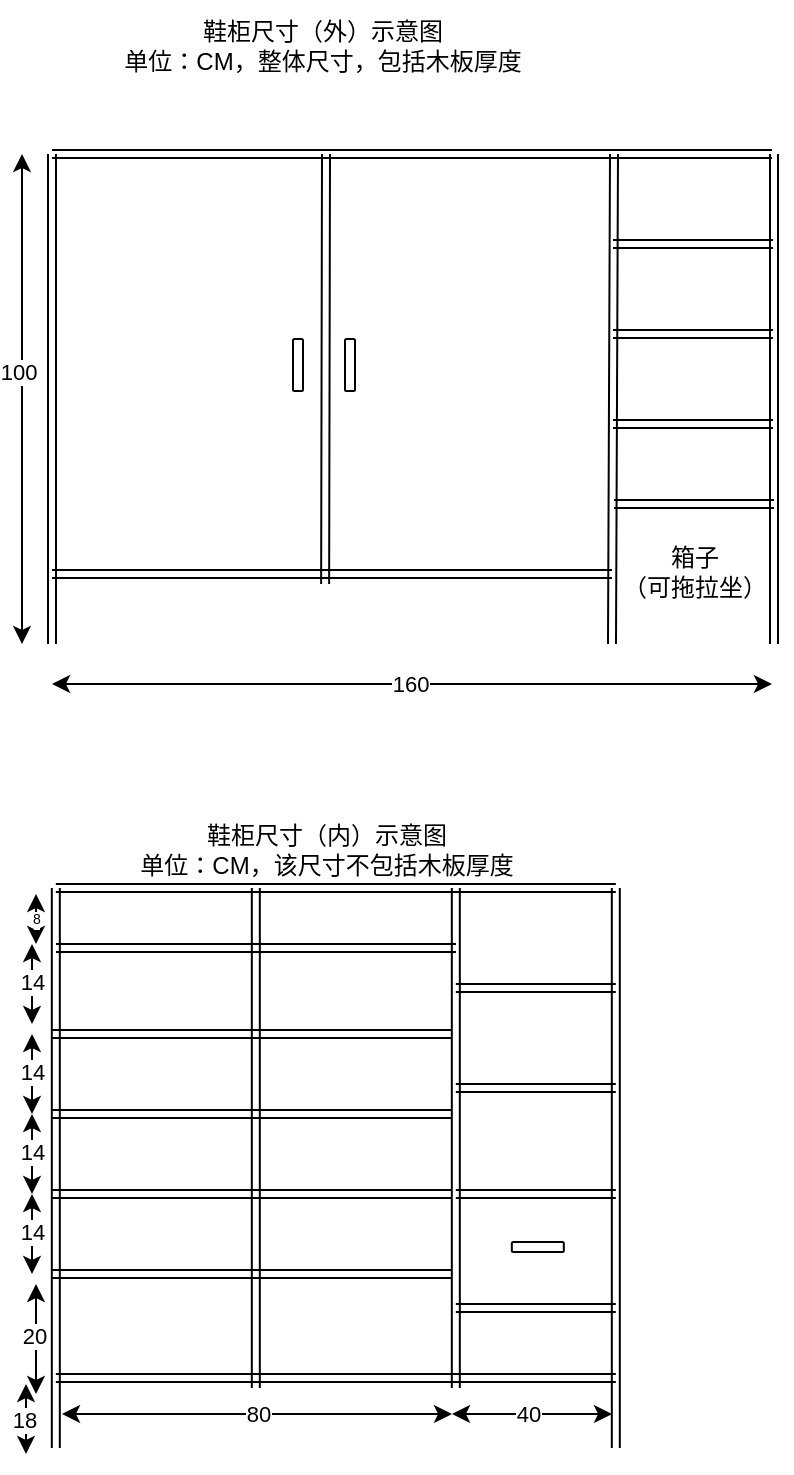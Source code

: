 <mxfile version="26.0.16">
  <diagram name="第 1 页" id="SgOGS0mJxwg2nIIm9jTP">
    <mxGraphModel dx="989" dy="509" grid="1" gridSize="5" guides="1" tooltips="1" connect="1" arrows="1" fold="1" page="1" pageScale="1" pageWidth="827" pageHeight="1169" math="0" shadow="0">
      <root>
        <mxCell id="0" />
        <mxCell id="1" parent="0" />
        <mxCell id="tlXR0ImK2c8rhLXpDkq9-10" value="" style="endArrow=classic;startArrow=classic;html=1;rounded=0;" edge="1" parent="1">
          <mxGeometry width="50" height="50" relative="1" as="geometry">
            <mxPoint x="45" y="330" as="sourcePoint" />
            <mxPoint x="45" y="85" as="targetPoint" />
          </mxGeometry>
        </mxCell>
        <mxCell id="tlXR0ImK2c8rhLXpDkq9-102" value="100" style="edgeLabel;html=1;align=center;verticalAlign=middle;resizable=0;points=[];" vertex="1" connectable="0" parent="tlXR0ImK2c8rhLXpDkq9-10">
          <mxGeometry x="0.111" y="2" relative="1" as="geometry">
            <mxPoint as="offset" />
          </mxGeometry>
        </mxCell>
        <mxCell id="tlXR0ImK2c8rhLXpDkq9-18" value="鞋柜尺寸（外）示意图&lt;br&gt;单位：CM，整体尺寸，包括木板厚度" style="text;html=1;align=center;verticalAlign=middle;resizable=0;points=[];autosize=1;strokeColor=none;fillColor=none;" vertex="1" parent="1">
          <mxGeometry x="85" y="8" width="220" height="45" as="geometry" />
        </mxCell>
        <mxCell id="tlXR0ImK2c8rhLXpDkq9-19" value="" style="shape=link;html=1;rounded=0;" edge="1" parent="1">
          <mxGeometry width="100" relative="1" as="geometry">
            <mxPoint x="60" y="330" as="sourcePoint" />
            <mxPoint x="60" y="85" as="targetPoint" />
          </mxGeometry>
        </mxCell>
        <mxCell id="tlXR0ImK2c8rhLXpDkq9-20" value="" style="shape=link;html=1;rounded=0;" edge="1" parent="1">
          <mxGeometry width="100" relative="1" as="geometry">
            <mxPoint x="421" y="330" as="sourcePoint" />
            <mxPoint x="421" y="85" as="targetPoint" />
          </mxGeometry>
        </mxCell>
        <mxCell id="tlXR0ImK2c8rhLXpDkq9-21" value="" style="shape=link;html=1;rounded=0;" edge="1" parent="1">
          <mxGeometry width="100" relative="1" as="geometry">
            <mxPoint x="420" y="85" as="sourcePoint" />
            <mxPoint x="60" y="85" as="targetPoint" />
          </mxGeometry>
        </mxCell>
        <mxCell id="tlXR0ImK2c8rhLXpDkq9-23" value="" style="shape=link;html=1;rounded=0;" edge="1" parent="1">
          <mxGeometry width="100" relative="1" as="geometry">
            <mxPoint x="340" y="295" as="sourcePoint" />
            <mxPoint x="60" y="295" as="targetPoint" />
          </mxGeometry>
        </mxCell>
        <mxCell id="tlXR0ImK2c8rhLXpDkq9-24" value="" style="endArrow=classic;startArrow=classic;html=1;rounded=0;" edge="1" parent="1">
          <mxGeometry width="50" height="50" relative="1" as="geometry">
            <mxPoint x="60" y="350" as="sourcePoint" />
            <mxPoint x="420" y="350" as="targetPoint" />
          </mxGeometry>
        </mxCell>
        <mxCell id="tlXR0ImK2c8rhLXpDkq9-105" value="160" style="edgeLabel;html=1;align=center;verticalAlign=middle;resizable=0;points=[];" vertex="1" connectable="0" parent="tlXR0ImK2c8rhLXpDkq9-24">
          <mxGeometry x="-0.008" relative="1" as="geometry">
            <mxPoint as="offset" />
          </mxGeometry>
        </mxCell>
        <mxCell id="tlXR0ImK2c8rhLXpDkq9-28" value="" style="shape=link;html=1;rounded=0;" edge="1" parent="1">
          <mxGeometry width="100" relative="1" as="geometry">
            <mxPoint x="340" y="330" as="sourcePoint" />
            <mxPoint x="341" y="85" as="targetPoint" />
          </mxGeometry>
        </mxCell>
        <mxCell id="tlXR0ImK2c8rhLXpDkq9-29" value="" style="shape=link;html=1;rounded=0;" edge="1" parent="1">
          <mxGeometry width="100" relative="1" as="geometry">
            <mxPoint x="196.57" y="300" as="sourcePoint" />
            <mxPoint x="197" y="85" as="targetPoint" />
          </mxGeometry>
        </mxCell>
        <mxCell id="tlXR0ImK2c8rhLXpDkq9-30" value="" style="shape=link;html=1;rounded=0;" edge="1" parent="1">
          <mxGeometry width="100" relative="1" as="geometry">
            <mxPoint x="420.5" y="130" as="sourcePoint" />
            <mxPoint x="340.5" y="130" as="targetPoint" />
          </mxGeometry>
        </mxCell>
        <mxCell id="tlXR0ImK2c8rhLXpDkq9-31" value="" style="shape=link;html=1;rounded=0;" edge="1" parent="1">
          <mxGeometry width="100" relative="1" as="geometry">
            <mxPoint x="420.5" y="175" as="sourcePoint" />
            <mxPoint x="340.5" y="175" as="targetPoint" />
          </mxGeometry>
        </mxCell>
        <mxCell id="tlXR0ImK2c8rhLXpDkq9-32" value="" style="shape=link;html=1;rounded=0;" edge="1" parent="1">
          <mxGeometry width="100" relative="1" as="geometry">
            <mxPoint x="421" y="260" as="sourcePoint" />
            <mxPoint x="341" y="260" as="targetPoint" />
          </mxGeometry>
        </mxCell>
        <mxCell id="tlXR0ImK2c8rhLXpDkq9-33" value="" style="shape=link;html=1;rounded=0;" edge="1" parent="1">
          <mxGeometry width="100" relative="1" as="geometry">
            <mxPoint x="420.5" y="220" as="sourcePoint" />
            <mxPoint x="340.5" y="220" as="targetPoint" />
          </mxGeometry>
        </mxCell>
        <mxCell id="tlXR0ImK2c8rhLXpDkq9-40" value="" style="endArrow=classic;startArrow=classic;html=1;rounded=0;" edge="1" parent="1">
          <mxGeometry width="50" height="50" relative="1" as="geometry">
            <mxPoint x="50" y="605" as="sourcePoint" />
            <mxPoint x="50" y="565" as="targetPoint" />
          </mxGeometry>
        </mxCell>
        <mxCell id="tlXR0ImK2c8rhLXpDkq9-71" value="14" style="edgeLabel;html=1;align=center;verticalAlign=middle;resizable=0;points=[];" vertex="1" connectable="0" parent="tlXR0ImK2c8rhLXpDkq9-40">
          <mxGeometry x="0.06" relative="1" as="geometry">
            <mxPoint as="offset" />
          </mxGeometry>
        </mxCell>
        <mxCell id="tlXR0ImK2c8rhLXpDkq9-42" value="鞋柜尺寸（内）示意图&lt;br&gt;单位：CM，该尺寸不包括木板厚度" style="text;html=1;align=center;verticalAlign=middle;resizable=0;points=[];autosize=1;strokeColor=none;fillColor=none;" vertex="1" parent="1">
          <mxGeometry x="91.91" y="410" width="210" height="45" as="geometry" />
        </mxCell>
        <mxCell id="tlXR0ImK2c8rhLXpDkq9-43" value="" style="shape=link;html=1;rounded=0;" edge="1" parent="1">
          <mxGeometry width="100" relative="1" as="geometry">
            <mxPoint x="61.91" y="732" as="sourcePoint" />
            <mxPoint x="61.91" y="452" as="targetPoint" />
          </mxGeometry>
        </mxCell>
        <mxCell id="tlXR0ImK2c8rhLXpDkq9-44" value="" style="shape=link;html=1;rounded=0;" edge="1" parent="1">
          <mxGeometry width="100" relative="1" as="geometry">
            <mxPoint x="341.91" y="732" as="sourcePoint" />
            <mxPoint x="341.91" y="452" as="targetPoint" />
          </mxGeometry>
        </mxCell>
        <mxCell id="tlXR0ImK2c8rhLXpDkq9-45" value="" style="shape=link;html=1;rounded=0;" edge="1" parent="1">
          <mxGeometry width="100" relative="1" as="geometry">
            <mxPoint x="341.91" y="452" as="sourcePoint" />
            <mxPoint x="61.91" y="452" as="targetPoint" />
          </mxGeometry>
        </mxCell>
        <mxCell id="tlXR0ImK2c8rhLXpDkq9-47" value="" style="shape=link;html=1;rounded=0;" edge="1" parent="1">
          <mxGeometry width="100" relative="1" as="geometry">
            <mxPoint x="341.91" y="697" as="sourcePoint" />
            <mxPoint x="61.91" y="697" as="targetPoint" />
          </mxGeometry>
        </mxCell>
        <mxCell id="tlXR0ImK2c8rhLXpDkq9-50" value="" style="shape=link;html=1;rounded=0;" edge="1" parent="1">
          <mxGeometry width="100" relative="1" as="geometry">
            <mxPoint x="261.91" y="702" as="sourcePoint" />
            <mxPoint x="261.91" y="452" as="targetPoint" />
          </mxGeometry>
        </mxCell>
        <mxCell id="tlXR0ImK2c8rhLXpDkq9-51" value="" style="shape=link;html=1;rounded=0;" edge="1" parent="1">
          <mxGeometry width="100" relative="1" as="geometry">
            <mxPoint x="161.91" y="702" as="sourcePoint" />
            <mxPoint x="161.91" y="452" as="targetPoint" />
          </mxGeometry>
        </mxCell>
        <mxCell id="tlXR0ImK2c8rhLXpDkq9-52" value="" style="shape=link;html=1;rounded=0;" edge="1" parent="1">
          <mxGeometry width="100" relative="1" as="geometry">
            <mxPoint x="341.91" y="502" as="sourcePoint" />
            <mxPoint x="261.91" y="502" as="targetPoint" />
          </mxGeometry>
        </mxCell>
        <mxCell id="tlXR0ImK2c8rhLXpDkq9-53" value="" style="shape=link;html=1;rounded=0;" edge="1" parent="1">
          <mxGeometry width="100" relative="1" as="geometry">
            <mxPoint x="341.91" y="552" as="sourcePoint" />
            <mxPoint x="261.91" y="552" as="targetPoint" />
          </mxGeometry>
        </mxCell>
        <mxCell id="tlXR0ImK2c8rhLXpDkq9-54" value="" style="shape=link;html=1;rounded=0;" edge="1" parent="1">
          <mxGeometry width="100" relative="1" as="geometry">
            <mxPoint x="341.91" y="662" as="sourcePoint" />
            <mxPoint x="261.91" y="662" as="targetPoint" />
          </mxGeometry>
        </mxCell>
        <mxCell id="tlXR0ImK2c8rhLXpDkq9-55" value="" style="shape=link;html=1;rounded=0;" edge="1" parent="1">
          <mxGeometry width="100" relative="1" as="geometry">
            <mxPoint x="341.91" y="605" as="sourcePoint" />
            <mxPoint x="261.91" y="605" as="targetPoint" />
          </mxGeometry>
        </mxCell>
        <mxCell id="tlXR0ImK2c8rhLXpDkq9-56" value="" style="rounded=1;whiteSpace=wrap;html=1;" vertex="1" parent="1">
          <mxGeometry x="289.91" y="629" width="26" height="5" as="geometry" />
        </mxCell>
        <mxCell id="tlXR0ImK2c8rhLXpDkq9-57" value="" style="shape=link;html=1;rounded=0;" edge="1" parent="1">
          <mxGeometry width="100" relative="1" as="geometry">
            <mxPoint x="260" y="645" as="sourcePoint" />
            <mxPoint x="60" y="645" as="targetPoint" />
          </mxGeometry>
        </mxCell>
        <mxCell id="tlXR0ImK2c8rhLXpDkq9-60" value="" style="endArrow=classic;startArrow=classic;html=1;rounded=0;" edge="1" parent="1">
          <mxGeometry width="50" height="50" relative="1" as="geometry">
            <mxPoint x="47" y="735" as="sourcePoint" />
            <mxPoint x="47" y="700" as="targetPoint" />
          </mxGeometry>
        </mxCell>
        <mxCell id="tlXR0ImK2c8rhLXpDkq9-62" value="18" style="edgeLabel;html=1;align=center;verticalAlign=middle;resizable=0;points=[];" vertex="1" connectable="0" parent="tlXR0ImK2c8rhLXpDkq9-60">
          <mxGeometry x="0.006" relative="1" as="geometry">
            <mxPoint x="-1" as="offset" />
          </mxGeometry>
        </mxCell>
        <mxCell id="tlXR0ImK2c8rhLXpDkq9-63" value="" style="shape=link;html=1;rounded=0;" edge="1" parent="1">
          <mxGeometry width="100" relative="1" as="geometry">
            <mxPoint x="262" y="482" as="sourcePoint" />
            <mxPoint x="62" y="482" as="targetPoint" />
          </mxGeometry>
        </mxCell>
        <mxCell id="tlXR0ImK2c8rhLXpDkq9-64" value="" style="endArrow=classic;startArrow=classic;html=1;rounded=0;" edge="1" parent="1">
          <mxGeometry width="50" height="50" relative="1" as="geometry">
            <mxPoint x="52" y="480" as="sourcePoint" />
            <mxPoint x="52" y="455" as="targetPoint" />
          </mxGeometry>
        </mxCell>
        <mxCell id="tlXR0ImK2c8rhLXpDkq9-66" value="8" style="edgeLabel;html=1;align=center;verticalAlign=middle;resizable=0;points=[];fontSize=7;" vertex="1" connectable="0" parent="tlXR0ImK2c8rhLXpDkq9-64">
          <mxGeometry x="0.04" relative="1" as="geometry">
            <mxPoint y="1" as="offset" />
          </mxGeometry>
        </mxCell>
        <mxCell id="tlXR0ImK2c8rhLXpDkq9-67" value="" style="shape=link;html=1;rounded=0;" edge="1" parent="1">
          <mxGeometry width="100" relative="1" as="geometry">
            <mxPoint x="260" y="605" as="sourcePoint" />
            <mxPoint x="60" y="605" as="targetPoint" />
          </mxGeometry>
        </mxCell>
        <mxCell id="tlXR0ImK2c8rhLXpDkq9-68" value="" style="shape=link;html=1;rounded=0;" edge="1" parent="1">
          <mxGeometry width="100" relative="1" as="geometry">
            <mxPoint x="260" y="565" as="sourcePoint" />
            <mxPoint x="60" y="565" as="targetPoint" />
          </mxGeometry>
        </mxCell>
        <mxCell id="tlXR0ImK2c8rhLXpDkq9-69" value="" style="endArrow=classic;startArrow=classic;html=1;rounded=0;" edge="1" parent="1">
          <mxGeometry width="50" height="50" relative="1" as="geometry">
            <mxPoint x="52" y="705" as="sourcePoint" />
            <mxPoint x="52" y="650" as="targetPoint" />
          </mxGeometry>
        </mxCell>
        <mxCell id="tlXR0ImK2c8rhLXpDkq9-70" value="20" style="edgeLabel;html=1;align=center;verticalAlign=middle;resizable=0;points=[];" vertex="1" connectable="0" parent="tlXR0ImK2c8rhLXpDkq9-69">
          <mxGeometry x="0.069" y="1" relative="1" as="geometry">
            <mxPoint as="offset" />
          </mxGeometry>
        </mxCell>
        <mxCell id="tlXR0ImK2c8rhLXpDkq9-72" value="" style="endArrow=classic;startArrow=classic;html=1;rounded=0;" edge="1" parent="1">
          <mxGeometry width="50" height="50" relative="1" as="geometry">
            <mxPoint x="50" y="645" as="sourcePoint" />
            <mxPoint x="50" y="605" as="targetPoint" />
          </mxGeometry>
        </mxCell>
        <mxCell id="tlXR0ImK2c8rhLXpDkq9-73" value="14" style="edgeLabel;html=1;align=center;verticalAlign=middle;resizable=0;points=[];" vertex="1" connectable="0" parent="tlXR0ImK2c8rhLXpDkq9-72">
          <mxGeometry x="0.06" relative="1" as="geometry">
            <mxPoint as="offset" />
          </mxGeometry>
        </mxCell>
        <mxCell id="tlXR0ImK2c8rhLXpDkq9-74" value="" style="shape=link;html=1;rounded=0;" edge="1" parent="1">
          <mxGeometry width="100" relative="1" as="geometry">
            <mxPoint x="260" y="525" as="sourcePoint" />
            <mxPoint x="60" y="525" as="targetPoint" />
          </mxGeometry>
        </mxCell>
        <mxCell id="tlXR0ImK2c8rhLXpDkq9-75" value="" style="endArrow=classic;startArrow=classic;html=1;rounded=0;" edge="1" parent="1">
          <mxGeometry width="50" height="50" relative="1" as="geometry">
            <mxPoint x="50" y="565" as="sourcePoint" />
            <mxPoint x="50" y="525" as="targetPoint" />
          </mxGeometry>
        </mxCell>
        <mxCell id="tlXR0ImK2c8rhLXpDkq9-76" value="14" style="edgeLabel;html=1;align=center;verticalAlign=middle;resizable=0;points=[];" vertex="1" connectable="0" parent="tlXR0ImK2c8rhLXpDkq9-75">
          <mxGeometry x="0.06" relative="1" as="geometry">
            <mxPoint as="offset" />
          </mxGeometry>
        </mxCell>
        <mxCell id="tlXR0ImK2c8rhLXpDkq9-77" value="" style="endArrow=classic;startArrow=classic;html=1;rounded=0;" edge="1" parent="1">
          <mxGeometry width="50" height="50" relative="1" as="geometry">
            <mxPoint x="260" y="715" as="sourcePoint" />
            <mxPoint x="340" y="715" as="targetPoint" />
          </mxGeometry>
        </mxCell>
        <mxCell id="tlXR0ImK2c8rhLXpDkq9-79" value="40" style="edgeLabel;html=1;align=center;verticalAlign=middle;resizable=0;points=[];" vertex="1" connectable="0" parent="tlXR0ImK2c8rhLXpDkq9-77">
          <mxGeometry x="-0.053" relative="1" as="geometry">
            <mxPoint as="offset" />
          </mxGeometry>
        </mxCell>
        <mxCell id="tlXR0ImK2c8rhLXpDkq9-80" value="" style="endArrow=classic;startArrow=classic;html=1;rounded=0;fontStyle=1" edge="1" parent="1">
          <mxGeometry width="50" height="50" relative="1" as="geometry">
            <mxPoint x="65" y="715" as="sourcePoint" />
            <mxPoint x="260" y="715" as="targetPoint" />
          </mxGeometry>
        </mxCell>
        <mxCell id="tlXR0ImK2c8rhLXpDkq9-82" value="80" style="edgeLabel;html=1;align=center;verticalAlign=middle;resizable=0;points=[];" vertex="1" connectable="0" parent="tlXR0ImK2c8rhLXpDkq9-80">
          <mxGeometry x="0.002" relative="1" as="geometry">
            <mxPoint as="offset" />
          </mxGeometry>
        </mxCell>
        <mxCell id="tlXR0ImK2c8rhLXpDkq9-87" value="" style="endArrow=classic;startArrow=classic;html=1;rounded=0;" edge="1" parent="1">
          <mxGeometry width="50" height="50" relative="1" as="geometry">
            <mxPoint x="50" y="520" as="sourcePoint" />
            <mxPoint x="50" y="480" as="targetPoint" />
          </mxGeometry>
        </mxCell>
        <mxCell id="tlXR0ImK2c8rhLXpDkq9-89" value="14" style="edgeLabel;html=1;align=center;verticalAlign=middle;resizable=0;points=[];" vertex="1" connectable="0" parent="tlXR0ImK2c8rhLXpDkq9-87">
          <mxGeometry x="0.07" relative="1" as="geometry">
            <mxPoint as="offset" />
          </mxGeometry>
        </mxCell>
        <mxCell id="tlXR0ImK2c8rhLXpDkq9-90" value="" style="rounded=1;whiteSpace=wrap;html=1;rotation=90;" vertex="1" parent="1">
          <mxGeometry x="170" y="188" width="26" height="5" as="geometry" />
        </mxCell>
        <mxCell id="tlXR0ImK2c8rhLXpDkq9-100" value="" style="rounded=1;whiteSpace=wrap;html=1;rotation=90;" vertex="1" parent="1">
          <mxGeometry x="196" y="188" width="26" height="5" as="geometry" />
        </mxCell>
        <mxCell id="tlXR0ImK2c8rhLXpDkq9-104" value="箱子&lt;br&gt;（可拖拉坐）" style="text;html=1;align=center;verticalAlign=middle;resizable=0;points=[];autosize=1;strokeColor=none;fillColor=none;" vertex="1" parent="1">
          <mxGeometry x="333" y="271" width="95" height="45" as="geometry" />
        </mxCell>
      </root>
    </mxGraphModel>
  </diagram>
</mxfile>
